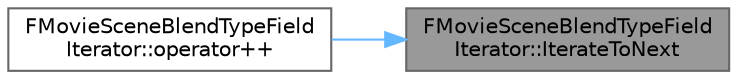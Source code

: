 digraph "FMovieSceneBlendTypeFieldIterator::IterateToNext"
{
 // INTERACTIVE_SVG=YES
 // LATEX_PDF_SIZE
  bgcolor="transparent";
  edge [fontname=Helvetica,fontsize=10,labelfontname=Helvetica,labelfontsize=10];
  node [fontname=Helvetica,fontsize=10,shape=box,height=0.2,width=0.4];
  rankdir="RL";
  Node1 [id="Node000001",label="FMovieSceneBlendTypeField\lIterator::IterateToNext",height=0.2,width=0.4,color="gray40", fillcolor="grey60", style="filled", fontcolor="black",tooltip=" "];
  Node1 -> Node2 [id="edge1_Node000001_Node000002",dir="back",color="steelblue1",style="solid",tooltip=" "];
  Node2 [id="Node000002",label="FMovieSceneBlendTypeField\lIterator::operator++",height=0.2,width=0.4,color="grey40", fillcolor="white", style="filled",URL="$de/d67/structFMovieSceneBlendTypeFieldIterator.html#aff87c1dc2c74aaaf4bc68e2f245c3acf",tooltip=" "];
}
